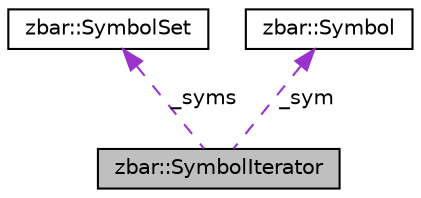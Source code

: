 digraph G
{
  edge [fontname="Helvetica",fontsize="10",labelfontname="Helvetica",labelfontsize="10"];
  node [fontname="Helvetica",fontsize="10",shape=record];
  Node1 [label="zbar::SymbolIterator",height=0.2,width=0.4,color="black", fillcolor="grey75", style="filled" fontcolor="black"];
  Node2 -> Node1 [dir=back,color="darkorchid3",fontsize="10",style="dashed",label="_syms"];
  Node2 [label="zbar::SymbolSet",height=0.2,width=0.4,color="black", fillcolor="white", style="filled",URL="$classzbar_1_1_symbol_set.html"];
  Node3 -> Node1 [dir=back,color="darkorchid3",fontsize="10",style="dashed",label="_sym"];
  Node3 [label="zbar::Symbol",height=0.2,width=0.4,color="black", fillcolor="white", style="filled",URL="$classzbar_1_1_symbol.html"];
}

